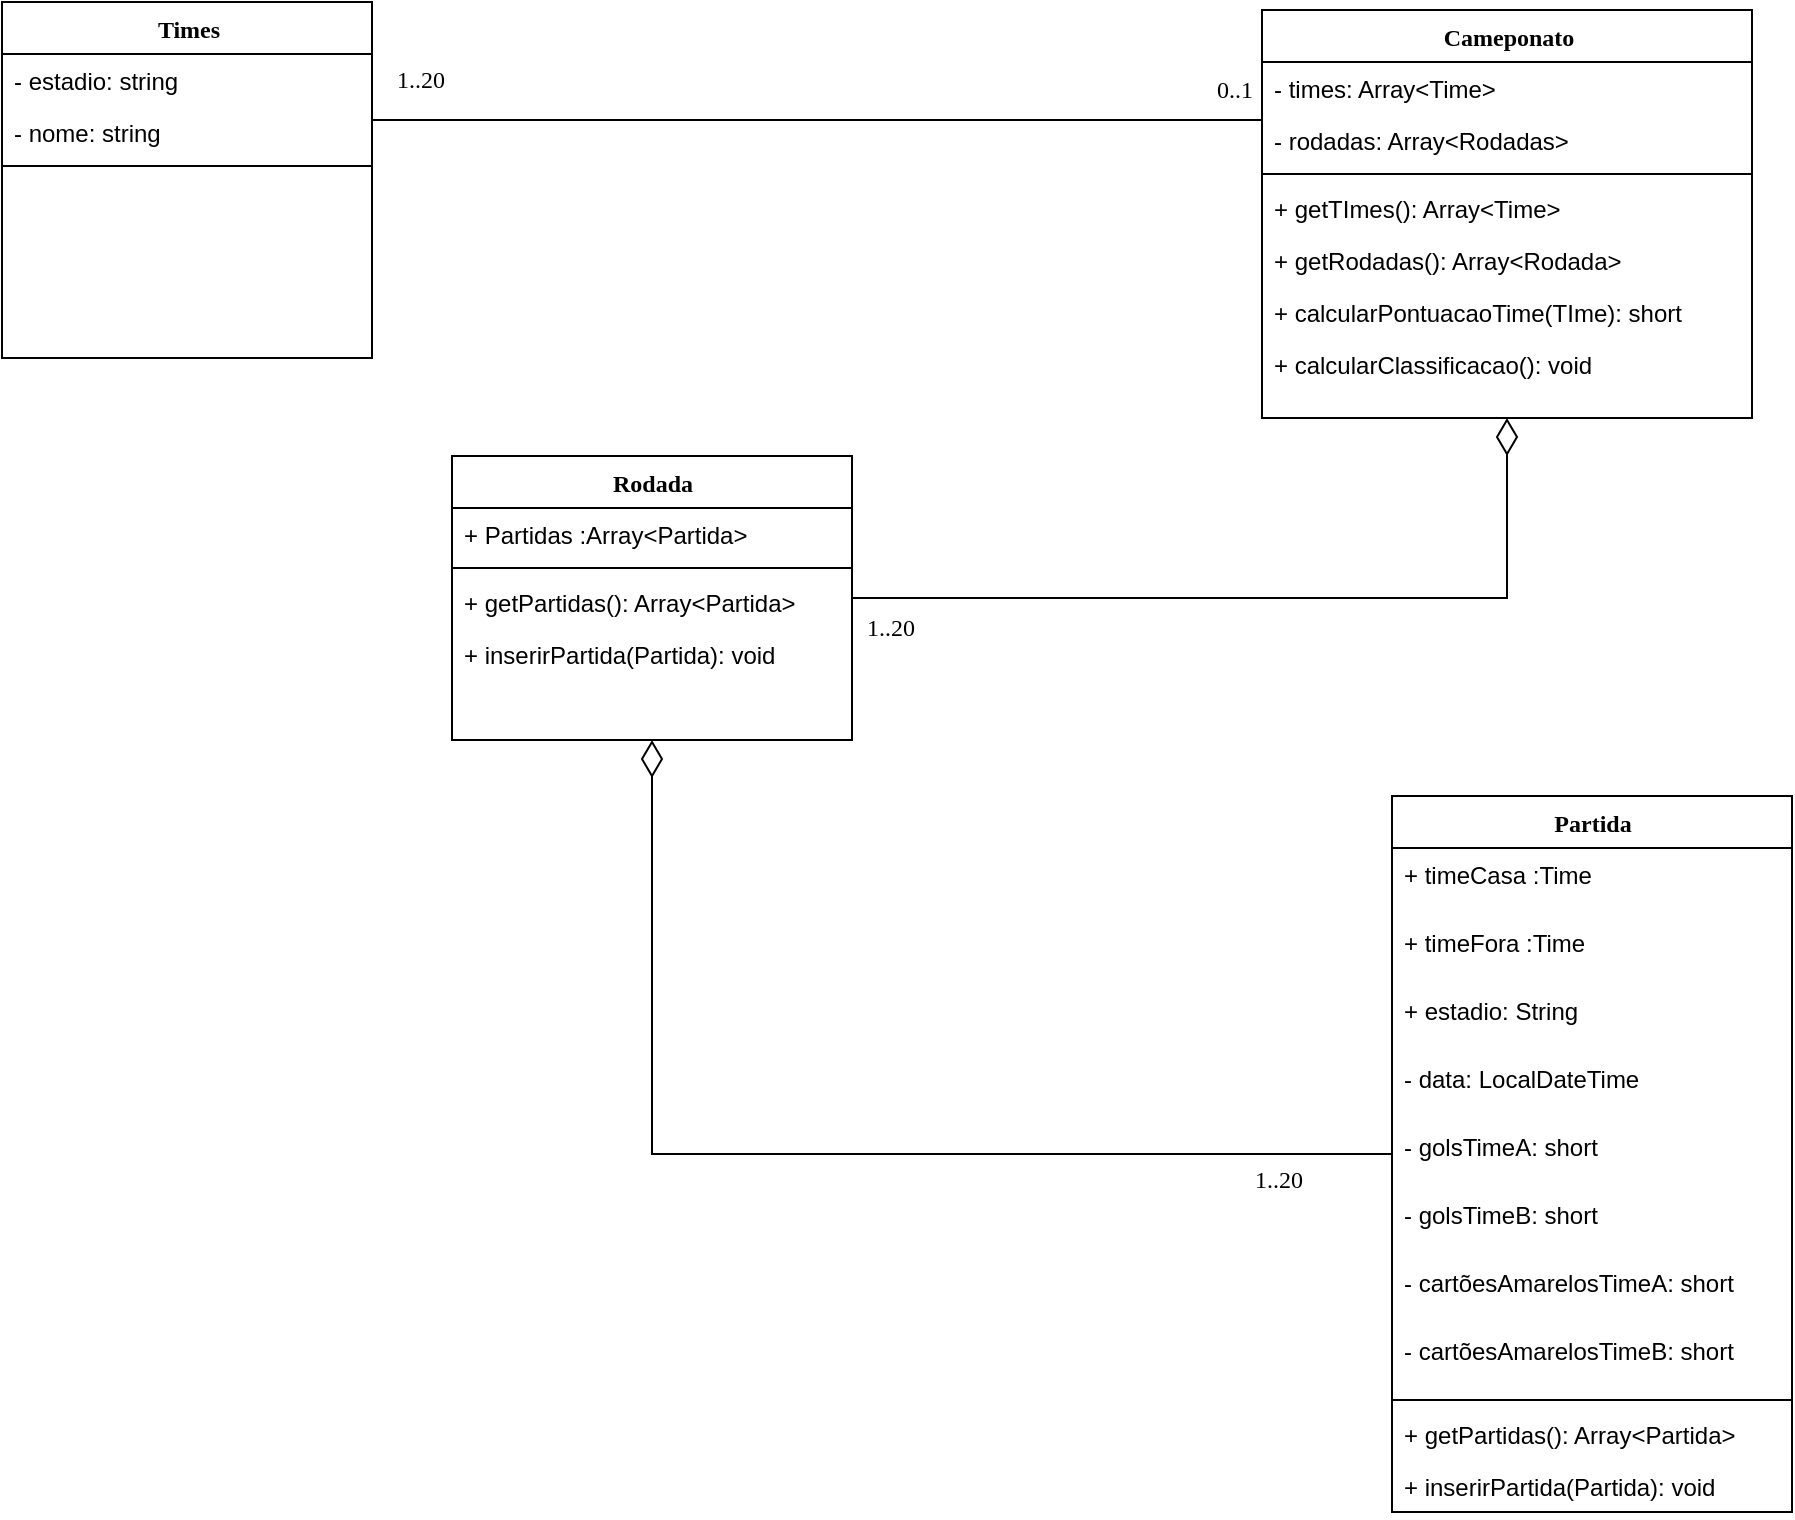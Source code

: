 <mxfile version="28.2.5">
  <diagram name="Page-1" id="6133507b-19e7-1e82-6fc7-422aa6c4b21f">
    <mxGraphModel dx="992" dy="837" grid="1" gridSize="10" guides="1" tooltips="1" connect="1" arrows="1" fold="1" page="1" pageScale="1" pageWidth="1100" pageHeight="850" background="none" math="0" shadow="0" adaptiveColors="auto">
      <root>
        <mxCell id="0" />
        <mxCell id="1" parent="0" />
        <mxCell id="78961159f06e98e8-17" value="Times" style="swimlane;html=1;fontStyle=1;align=center;verticalAlign=top;childLayout=stackLayout;horizontal=1;startSize=26;horizontalStack=0;resizeParent=1;resizeLast=0;collapsible=1;marginBottom=0;swimlaneFillColor=#ffffff;rounded=0;shadow=0;comic=0;labelBackgroundColor=none;strokeWidth=1;fillColor=none;fontFamily=Verdana;fontSize=12" parent="1" vertex="1">
          <mxGeometry x="35" y="132" width="185" height="178" as="geometry" />
        </mxCell>
        <mxCell id="78961159f06e98e8-23" value="-&amp;nbsp;&lt;span style=&quot;background-color: transparent; color: light-dark(rgb(0, 0, 0), rgb(255, 255, 255));&quot;&gt;estadio: string&lt;/span&gt;" style="text;html=1;strokeColor=none;fillColor=none;align=left;verticalAlign=top;spacingLeft=4;spacingRight=4;whiteSpace=wrap;overflow=hidden;rotatable=0;points=[[0,0.5],[1,0.5]];portConstraint=eastwest;labelBackgroundColor=none;" parent="78961159f06e98e8-17" vertex="1">
          <mxGeometry y="26" width="185" height="26" as="geometry" />
        </mxCell>
        <mxCell id="TAm2srIDUzBHA6NccwTV-1" value="- nome: string" style="text;html=1;strokeColor=none;fillColor=none;align=left;verticalAlign=top;spacingLeft=4;spacingRight=4;whiteSpace=wrap;overflow=hidden;rotatable=0;points=[[0,0.5],[1,0.5]];portConstraint=eastwest;labelBackgroundColor=none;" vertex="1" parent="78961159f06e98e8-17">
          <mxGeometry y="52" width="185" height="26" as="geometry" />
        </mxCell>
        <mxCell id="78961159f06e98e8-19" value="" style="line;html=1;strokeWidth=1;fillColor=none;align=left;verticalAlign=middle;spacingTop=-1;spacingLeft=3;spacingRight=3;rotatable=0;labelPosition=right;points=[];portConstraint=eastwest;labelBackgroundColor=none;" parent="78961159f06e98e8-17" vertex="1">
          <mxGeometry y="78" width="185" height="8" as="geometry" />
        </mxCell>
        <mxCell id="b94bc138ca980ef-8" style="edgeStyle=orthogonalEdgeStyle;rounded=0;html=1;labelBackgroundColor=none;startArrow=none;startFill=0;startSize=8;endArrow=none;endFill=0;endSize=16;fontFamily=Verdana;fontSize=12;fontColor=default;" parent="1" source="78961159f06e98e8-43" target="78961159f06e98e8-17" edge="1">
          <mxGeometry relative="1" as="geometry">
            <Array as="points">
              <mxPoint x="565" y="191" />
              <mxPoint x="565" y="191" />
            </Array>
          </mxGeometry>
        </mxCell>
        <mxCell id="b94bc138ca980ef-15" value="0..1" style="text;html=1;resizable=0;points=[];align=center;verticalAlign=middle;labelBackgroundColor=none;fontSize=12;fontFamily=Verdana" parent="b94bc138ca980ef-8" vertex="1" connectable="0">
          <mxGeometry x="-0.575" y="-86" relative="1" as="geometry">
            <mxPoint x="80" y="71" as="offset" />
          </mxGeometry>
        </mxCell>
        <mxCell id="b94bc138ca980ef-16" value="1..20" style="text;html=1;resizable=0;points=[];align=center;verticalAlign=middle;labelBackgroundColor=none;fontSize=12;fontFamily=Verdana" parent="b94bc138ca980ef-8" vertex="1" connectable="0">
          <mxGeometry x="0.892" y="-1" relative="1" as="geometry">
            <mxPoint y="-19" as="offset" />
          </mxGeometry>
        </mxCell>
        <mxCell id="78961159f06e98e8-43" value="Cameponato" style="swimlane;html=1;fontStyle=1;align=center;verticalAlign=top;childLayout=stackLayout;horizontal=1;startSize=26;horizontalStack=0;resizeParent=1;resizeLast=0;collapsible=1;marginBottom=0;swimlaneFillColor=#ffffff;rounded=0;shadow=0;comic=0;labelBackgroundColor=none;strokeWidth=1;fillColor=none;fontFamily=Verdana;fontSize=12" parent="1" vertex="1">
          <mxGeometry x="665" y="136" width="245" height="204" as="geometry" />
        </mxCell>
        <mxCell id="78961159f06e98e8-44" value="- times: Array&amp;lt;Time&amp;gt;&lt;div&gt;&lt;br&gt;&lt;/div&gt;" style="text;html=1;strokeColor=none;fillColor=none;align=left;verticalAlign=top;spacingLeft=4;spacingRight=4;whiteSpace=wrap;overflow=hidden;rotatable=0;points=[[0,0.5],[1,0.5]];portConstraint=eastwest;labelBackgroundColor=none;" parent="78961159f06e98e8-43" vertex="1">
          <mxGeometry y="26" width="245" height="26" as="geometry" />
        </mxCell>
        <mxCell id="78961159f06e98e8-45" value="- rodadas: Array&amp;lt;Rodadas&amp;gt;" style="text;html=1;strokeColor=none;fillColor=none;align=left;verticalAlign=top;spacingLeft=4;spacingRight=4;whiteSpace=wrap;overflow=hidden;rotatable=0;points=[[0,0.5],[1,0.5]];portConstraint=eastwest;labelBackgroundColor=none;" parent="78961159f06e98e8-43" vertex="1">
          <mxGeometry y="52" width="245" height="26" as="geometry" />
        </mxCell>
        <mxCell id="78961159f06e98e8-51" value="" style="line;html=1;strokeWidth=1;fillColor=none;align=left;verticalAlign=middle;spacingTop=-1;spacingLeft=3;spacingRight=3;rotatable=0;labelPosition=right;points=[];portConstraint=eastwest;labelBackgroundColor=none;" parent="78961159f06e98e8-43" vertex="1">
          <mxGeometry y="78" width="245" height="8" as="geometry" />
        </mxCell>
        <mxCell id="78961159f06e98e8-52" value="+ getTImes(): Array&amp;lt;Time&amp;gt;" style="text;html=1;strokeColor=none;fillColor=none;align=left;verticalAlign=top;spacingLeft=4;spacingRight=4;whiteSpace=wrap;overflow=hidden;rotatable=0;points=[[0,0.5],[1,0.5]];portConstraint=eastwest;labelBackgroundColor=none;" parent="78961159f06e98e8-43" vertex="1">
          <mxGeometry y="86" width="245" height="26" as="geometry" />
        </mxCell>
        <mxCell id="b94bc138ca980ef-3" value="+ getRodadas(): Array&amp;lt;Rodada&amp;gt;" style="text;html=1;strokeColor=none;fillColor=none;align=left;verticalAlign=top;spacingLeft=4;spacingRight=4;whiteSpace=wrap;overflow=hidden;rotatable=0;points=[[0,0.5],[1,0.5]];portConstraint=eastwest;labelBackgroundColor=none;" parent="78961159f06e98e8-43" vertex="1">
          <mxGeometry y="112" width="245" height="26" as="geometry" />
        </mxCell>
        <mxCell id="TAm2srIDUzBHA6NccwTV-18" value="+ calcularPontuacaoTime(TIme): short" style="text;html=1;strokeColor=none;fillColor=none;align=left;verticalAlign=top;spacingLeft=4;spacingRight=4;whiteSpace=wrap;overflow=hidden;rotatable=0;points=[[0,0.5],[1,0.5]];portConstraint=eastwest;labelBackgroundColor=none;" vertex="1" parent="78961159f06e98e8-43">
          <mxGeometry y="138" width="245" height="26" as="geometry" />
        </mxCell>
        <mxCell id="TAm2srIDUzBHA6NccwTV-19" value="+ calcularClassificacao(): void" style="text;html=1;strokeColor=none;fillColor=none;align=left;verticalAlign=top;spacingLeft=4;spacingRight=4;whiteSpace=wrap;overflow=hidden;rotatable=0;points=[[0,0.5],[1,0.5]];portConstraint=eastwest;labelBackgroundColor=none;" vertex="1" parent="78961159f06e98e8-43">
          <mxGeometry y="164" width="245" height="26" as="geometry" />
        </mxCell>
        <mxCell id="b94bc138ca980ef-9" style="edgeStyle=orthogonalEdgeStyle;rounded=0;html=1;labelBackgroundColor=none;startArrow=none;startFill=0;startSize=8;endArrow=diamondThin;endFill=0;endSize=16;fontFamily=Verdana;fontSize=12;fontColor=default;" parent="1" source="78961159f06e98e8-82" target="78961159f06e98e8-43" edge="1">
          <mxGeometry relative="1" as="geometry" />
        </mxCell>
        <mxCell id="b94bc138ca980ef-19" value="1..20" style="text;html=1;resizable=0;points=[];align=center;verticalAlign=middle;labelBackgroundColor=none;fontSize=12;fontFamily=Verdana" parent="b94bc138ca980ef-9" vertex="1" connectable="0">
          <mxGeometry x="-0.847" y="-1" relative="1" as="geometry">
            <mxPoint x="-13" y="14" as="offset" />
          </mxGeometry>
        </mxCell>
        <mxCell id="78961159f06e98e8-82" value="Rodada" style="swimlane;html=1;fontStyle=1;align=center;verticalAlign=top;childLayout=stackLayout;horizontal=1;startSize=26;horizontalStack=0;resizeParent=1;resizeLast=0;collapsible=1;marginBottom=0;swimlaneFillColor=#ffffff;rounded=0;shadow=0;comic=0;labelBackgroundColor=none;strokeWidth=1;fillColor=none;fontFamily=Verdana;fontSize=12" parent="1" vertex="1">
          <mxGeometry x="260" y="359" width="200" height="142" as="geometry" />
        </mxCell>
        <mxCell id="78961159f06e98e8-84" value="+ Partidas :Array&amp;lt;Partida&amp;gt;" style="text;html=1;strokeColor=none;fillColor=none;align=left;verticalAlign=top;spacingLeft=4;spacingRight=4;whiteSpace=wrap;overflow=hidden;rotatable=0;points=[[0,0.5],[1,0.5]];portConstraint=eastwest;labelBackgroundColor=none;" parent="78961159f06e98e8-82" vertex="1">
          <mxGeometry y="26" width="200" height="26" as="geometry" />
        </mxCell>
        <mxCell id="78961159f06e98e8-90" value="" style="line;html=1;strokeWidth=1;fillColor=none;align=left;verticalAlign=middle;spacingTop=-1;spacingLeft=3;spacingRight=3;rotatable=0;labelPosition=right;points=[];portConstraint=eastwest;labelBackgroundColor=none;" parent="78961159f06e98e8-82" vertex="1">
          <mxGeometry y="52" width="200" height="8" as="geometry" />
        </mxCell>
        <mxCell id="78961159f06e98e8-94" value="+ getPartidas(): Array&amp;lt;Partida&amp;gt;" style="text;html=1;strokeColor=none;fillColor=none;align=left;verticalAlign=top;spacingLeft=4;spacingRight=4;whiteSpace=wrap;overflow=hidden;rotatable=0;points=[[0,0.5],[1,0.5]];portConstraint=eastwest;labelBackgroundColor=none;" parent="78961159f06e98e8-82" vertex="1">
          <mxGeometry y="60" width="200" height="26" as="geometry" />
        </mxCell>
        <mxCell id="b94bc138ca980ef-4" value="+ inserirPartida(Partida): void" style="text;html=1;strokeColor=none;fillColor=none;align=left;verticalAlign=top;spacingLeft=4;spacingRight=4;whiteSpace=wrap;overflow=hidden;rotatable=0;points=[[0,0.5],[1,0.5]];portConstraint=eastwest;labelBackgroundColor=none;" parent="78961159f06e98e8-82" vertex="1">
          <mxGeometry y="86" width="200" height="26" as="geometry" />
        </mxCell>
        <mxCell id="TAm2srIDUzBHA6NccwTV-3" style="edgeStyle=orthogonalEdgeStyle;rounded=0;html=1;labelBackgroundColor=none;startArrow=none;startFill=0;startSize=8;endArrow=diamondThin;endFill=0;endSize=16;fontFamily=Verdana;fontSize=12;fontColor=default;entryX=0.5;entryY=1;entryDx=0;entryDy=0;" edge="1" parent="1" source="TAm2srIDUzBHA6NccwTV-5" target="78961159f06e98e8-82">
          <mxGeometry relative="1" as="geometry">
            <mxPoint x="790" y="300" as="targetPoint" />
          </mxGeometry>
        </mxCell>
        <mxCell id="TAm2srIDUzBHA6NccwTV-4" value="1..20" style="text;html=1;resizable=0;points=[];align=center;verticalAlign=middle;labelBackgroundColor=none;fontSize=12;fontFamily=Verdana" vertex="1" connectable="0" parent="TAm2srIDUzBHA6NccwTV-3">
          <mxGeometry x="-0.847" y="-1" relative="1" as="geometry">
            <mxPoint x="-13" y="14" as="offset" />
          </mxGeometry>
        </mxCell>
        <mxCell id="TAm2srIDUzBHA6NccwTV-5" value="Partida" style="swimlane;html=1;fontStyle=1;align=center;verticalAlign=top;childLayout=stackLayout;horizontal=1;startSize=26;horizontalStack=0;resizeParent=1;resizeLast=0;collapsible=1;marginBottom=0;swimlaneFillColor=#ffffff;rounded=0;shadow=0;comic=0;labelBackgroundColor=none;strokeWidth=1;fillColor=none;fontFamily=Verdana;fontSize=12" vertex="1" parent="1">
          <mxGeometry x="730" y="529" width="200" height="358" as="geometry">
            <mxRectangle x="730" y="529" width="70" height="30" as="alternateBounds" />
          </mxGeometry>
        </mxCell>
        <mxCell id="TAm2srIDUzBHA6NccwTV-10" value="+ timeCasa :Time&lt;div&gt;&lt;br&gt;&lt;/div&gt;" style="text;html=1;strokeColor=none;fillColor=none;align=left;verticalAlign=top;spacingLeft=4;spacingRight=4;whiteSpace=wrap;overflow=hidden;rotatable=0;points=[[0,0.5],[1,0.5]];portConstraint=eastwest;labelBackgroundColor=none;" vertex="1" parent="TAm2srIDUzBHA6NccwTV-5">
          <mxGeometry y="26" width="200" height="34" as="geometry" />
        </mxCell>
        <mxCell id="TAm2srIDUzBHA6NccwTV-11" value="+ timeFora :Time&lt;div&gt;&lt;br&gt;&lt;/div&gt;" style="text;html=1;strokeColor=none;fillColor=none;align=left;verticalAlign=top;spacingLeft=4;spacingRight=4;whiteSpace=wrap;overflow=hidden;rotatable=0;points=[[0,0.5],[1,0.5]];portConstraint=eastwest;labelBackgroundColor=none;" vertex="1" parent="TAm2srIDUzBHA6NccwTV-5">
          <mxGeometry y="60" width="200" height="34" as="geometry" />
        </mxCell>
        <mxCell id="TAm2srIDUzBHA6NccwTV-6" value="+ estadio: String&lt;div&gt;&lt;br&gt;&lt;/div&gt;" style="text;html=1;strokeColor=none;fillColor=none;align=left;verticalAlign=top;spacingLeft=4;spacingRight=4;whiteSpace=wrap;overflow=hidden;rotatable=0;points=[[0,0.5],[1,0.5]];portConstraint=eastwest;labelBackgroundColor=none;" vertex="1" parent="TAm2srIDUzBHA6NccwTV-5">
          <mxGeometry y="94" width="200" height="34" as="geometry" />
        </mxCell>
        <mxCell id="TAm2srIDUzBHA6NccwTV-13" value="&lt;div&gt;- data: LocalDateTime&lt;/div&gt;" style="text;html=1;strokeColor=none;fillColor=none;align=left;verticalAlign=top;spacingLeft=4;spacingRight=4;whiteSpace=wrap;overflow=hidden;rotatable=0;points=[[0,0.5],[1,0.5]];portConstraint=eastwest;labelBackgroundColor=none;" vertex="1" parent="TAm2srIDUzBHA6NccwTV-5">
          <mxGeometry y="128" width="200" height="34" as="geometry" />
        </mxCell>
        <mxCell id="TAm2srIDUzBHA6NccwTV-12" value="&lt;div&gt;- golsTimeA: short&amp;nbsp;&lt;/div&gt;" style="text;html=1;strokeColor=none;fillColor=none;align=left;verticalAlign=top;spacingLeft=4;spacingRight=4;whiteSpace=wrap;overflow=hidden;rotatable=0;points=[[0,0.5],[1,0.5]];portConstraint=eastwest;labelBackgroundColor=none;" vertex="1" parent="TAm2srIDUzBHA6NccwTV-5">
          <mxGeometry y="162" width="200" height="34" as="geometry" />
        </mxCell>
        <mxCell id="TAm2srIDUzBHA6NccwTV-14" value="&lt;div&gt;- golsTimeB: short&amp;nbsp;&lt;/div&gt;" style="text;html=1;strokeColor=none;fillColor=none;align=left;verticalAlign=top;spacingLeft=4;spacingRight=4;whiteSpace=wrap;overflow=hidden;rotatable=0;points=[[0,0.5],[1,0.5]];portConstraint=eastwest;labelBackgroundColor=none;" vertex="1" parent="TAm2srIDUzBHA6NccwTV-5">
          <mxGeometry y="196" width="200" height="34" as="geometry" />
        </mxCell>
        <mxCell id="TAm2srIDUzBHA6NccwTV-15" value="&lt;div&gt;- cartõesAmarelosTimeA: short&amp;nbsp;&lt;/div&gt;" style="text;html=1;strokeColor=none;fillColor=none;align=left;verticalAlign=top;spacingLeft=4;spacingRight=4;whiteSpace=wrap;overflow=hidden;rotatable=0;points=[[0,0.5],[1,0.5]];portConstraint=eastwest;labelBackgroundColor=none;" vertex="1" parent="TAm2srIDUzBHA6NccwTV-5">
          <mxGeometry y="230" width="200" height="34" as="geometry" />
        </mxCell>
        <mxCell id="TAm2srIDUzBHA6NccwTV-16" value="&lt;div&gt;- cartõesAmarelosTimeB: short&amp;nbsp;&lt;/div&gt;" style="text;html=1;strokeColor=none;fillColor=none;align=left;verticalAlign=top;spacingLeft=4;spacingRight=4;whiteSpace=wrap;overflow=hidden;rotatable=0;points=[[0,0.5],[1,0.5]];portConstraint=eastwest;labelBackgroundColor=none;" vertex="1" parent="TAm2srIDUzBHA6NccwTV-5">
          <mxGeometry y="264" width="200" height="34" as="geometry" />
        </mxCell>
        <mxCell id="TAm2srIDUzBHA6NccwTV-7" value="" style="line;html=1;strokeWidth=1;fillColor=none;align=left;verticalAlign=middle;spacingTop=-1;spacingLeft=3;spacingRight=3;rotatable=0;labelPosition=right;points=[];portConstraint=eastwest;labelBackgroundColor=none;" vertex="1" parent="TAm2srIDUzBHA6NccwTV-5">
          <mxGeometry y="298" width="200" height="8" as="geometry" />
        </mxCell>
        <mxCell id="TAm2srIDUzBHA6NccwTV-8" value="+ getPartidas(): Array&amp;lt;Partida&amp;gt;" style="text;html=1;strokeColor=none;fillColor=none;align=left;verticalAlign=top;spacingLeft=4;spacingRight=4;whiteSpace=wrap;overflow=hidden;rotatable=0;points=[[0,0.5],[1,0.5]];portConstraint=eastwest;labelBackgroundColor=none;" vertex="1" parent="TAm2srIDUzBHA6NccwTV-5">
          <mxGeometry y="306" width="200" height="26" as="geometry" />
        </mxCell>
        <mxCell id="TAm2srIDUzBHA6NccwTV-9" value="+ inserirPartida(Partida): void" style="text;html=1;strokeColor=none;fillColor=none;align=left;verticalAlign=top;spacingLeft=4;spacingRight=4;whiteSpace=wrap;overflow=hidden;rotatable=0;points=[[0,0.5],[1,0.5]];portConstraint=eastwest;labelBackgroundColor=none;" vertex="1" parent="TAm2srIDUzBHA6NccwTV-5">
          <mxGeometry y="332" width="200" height="26" as="geometry" />
        </mxCell>
      </root>
    </mxGraphModel>
  </diagram>
</mxfile>

